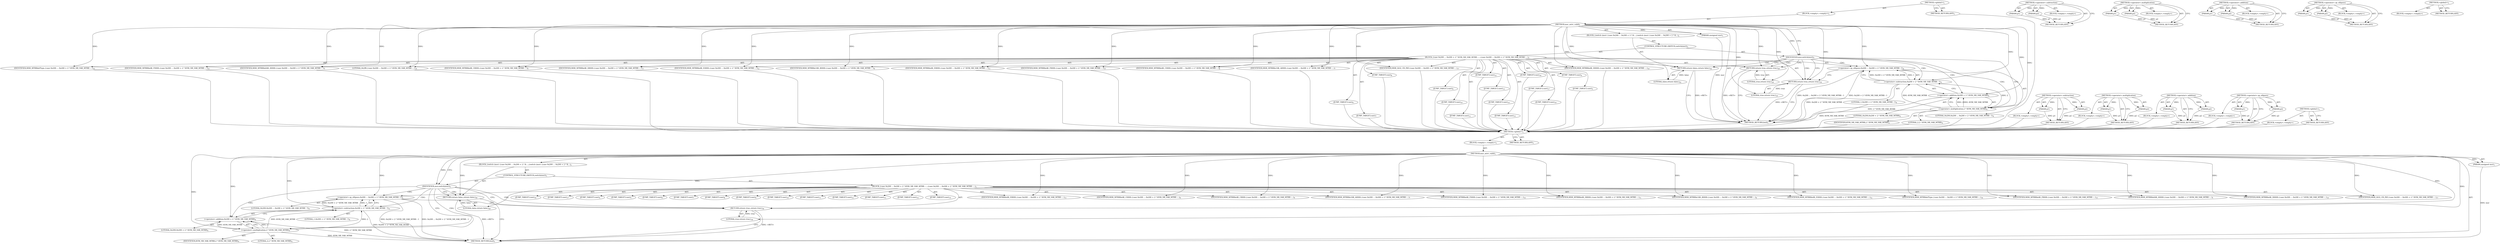 digraph "&lt;global&gt;" {
vulnerable_6 [label=<(METHOD,&lt;global&gt;)<SUB>1</SUB>>];
vulnerable_7 [label=<(BLOCK,&lt;empty&gt;,&lt;empty&gt;)<SUB>1</SUB>>];
vulnerable_8 [label=<(METHOD,msr_mtrr_valid)<SUB>1</SUB>>];
vulnerable_9 [label=<(PARAM,unsigned msr)<SUB>1</SUB>>];
vulnerable_10 [label=<(BLOCK,{
	switch (msr) {
	case 0x200 ... 0x200 + 2 * K...,{
	switch (msr) {
	case 0x200 ... 0x200 + 2 * K...)<SUB>2</SUB>>];
vulnerable_11 [label=<(CONTROL_STRUCTURE,SWITCH,switch(msr))<SUB>3</SUB>>];
vulnerable_12 [label=<(IDENTIFIER,msr,switch(msr))<SUB>3</SUB>>];
vulnerable_13 [label=<(BLOCK,{
	case 0x200 ... 0x200 + 2 * KVM_NR_VAR_MTRR -...,{
	case 0x200 ... 0x200 + 2 * KVM_NR_VAR_MTRR -...)<SUB>3</SUB>>];
vulnerable_14 [label=<(JUMP_TARGET,case)<SUB>4</SUB>>];
vulnerable_15 [label=<(&lt;operator&gt;.op_ellipses,0x200 ... 0x200 + 2 * KVM_NR_VAR_MTRR - 1)<SUB>4</SUB>>];
vulnerable_16 [label=<(LITERAL,0x200,0x200 ... 0x200 + 2 * KVM_NR_VAR_MTRR - 1)<SUB>4</SUB>>];
vulnerable_17 [label=<(&lt;operator&gt;.subtraction,0x200 + 2 * KVM_NR_VAR_MTRR - 1)<SUB>4</SUB>>];
vulnerable_18 [label=<(&lt;operator&gt;.addition,0x200 + 2 * KVM_NR_VAR_MTRR)<SUB>4</SUB>>];
vulnerable_19 [label=<(LITERAL,0x200,0x200 + 2 * KVM_NR_VAR_MTRR)<SUB>4</SUB>>];
vulnerable_20 [label=<(&lt;operator&gt;.multiplication,2 * KVM_NR_VAR_MTRR)<SUB>4</SUB>>];
vulnerable_21 [label=<(LITERAL,2,2 * KVM_NR_VAR_MTRR)<SUB>4</SUB>>];
vulnerable_22 [label=<(IDENTIFIER,KVM_NR_VAR_MTRR,2 * KVM_NR_VAR_MTRR)<SUB>4</SUB>>];
vulnerable_23 [label=<(LITERAL,1,0x200 + 2 * KVM_NR_VAR_MTRR - 1)<SUB>4</SUB>>];
vulnerable_24 [label=<(JUMP_TARGET,case)<SUB>5</SUB>>];
vulnerable_25 [label=<(IDENTIFIER,MSR_MTRRfix64K_00000,{
	case 0x200 ... 0x200 + 2 * KVM_NR_VAR_MTRR -...)<SUB>5</SUB>>];
vulnerable_26 [label=<(JUMP_TARGET,case)<SUB>6</SUB>>];
vulnerable_27 [label=<(IDENTIFIER,MSR_MTRRfix16K_80000,{
	case 0x200 ... 0x200 + 2 * KVM_NR_VAR_MTRR -...)<SUB>6</SUB>>];
vulnerable_28 [label=<(JUMP_TARGET,case)<SUB>7</SUB>>];
vulnerable_29 [label=<(IDENTIFIER,MSR_MTRRfix16K_A0000,{
	case 0x200 ... 0x200 + 2 * KVM_NR_VAR_MTRR -...)<SUB>7</SUB>>];
vulnerable_30 [label=<(JUMP_TARGET,case)<SUB>8</SUB>>];
vulnerable_31 [label=<(IDENTIFIER,MSR_MTRRfix4K_C0000,{
	case 0x200 ... 0x200 + 2 * KVM_NR_VAR_MTRR -...)<SUB>8</SUB>>];
vulnerable_32 [label=<(JUMP_TARGET,case)<SUB>9</SUB>>];
vulnerable_33 [label=<(IDENTIFIER,MSR_MTRRfix4K_C8000,{
	case 0x200 ... 0x200 + 2 * KVM_NR_VAR_MTRR -...)<SUB>9</SUB>>];
vulnerable_34 [label=<(JUMP_TARGET,case)<SUB>10</SUB>>];
vulnerable_35 [label=<(IDENTIFIER,MSR_MTRRfix4K_D0000,{
	case 0x200 ... 0x200 + 2 * KVM_NR_VAR_MTRR -...)<SUB>10</SUB>>];
vulnerable_36 [label=<(JUMP_TARGET,case)<SUB>11</SUB>>];
vulnerable_37 [label=<(IDENTIFIER,MSR_MTRRfix4K_D8000,{
	case 0x200 ... 0x200 + 2 * KVM_NR_VAR_MTRR -...)<SUB>11</SUB>>];
vulnerable_38 [label=<(JUMP_TARGET,case)<SUB>12</SUB>>];
vulnerable_39 [label=<(IDENTIFIER,MSR_MTRRfix4K_E0000,{
	case 0x200 ... 0x200 + 2 * KVM_NR_VAR_MTRR -...)<SUB>12</SUB>>];
vulnerable_40 [label=<(JUMP_TARGET,case)<SUB>13</SUB>>];
vulnerable_41 [label=<(IDENTIFIER,MSR_MTRRfix4K_E8000,{
	case 0x200 ... 0x200 + 2 * KVM_NR_VAR_MTRR -...)<SUB>13</SUB>>];
vulnerable_42 [label=<(JUMP_TARGET,case)<SUB>14</SUB>>];
vulnerable_43 [label=<(IDENTIFIER,MSR_MTRRfix4K_F0000,{
	case 0x200 ... 0x200 + 2 * KVM_NR_VAR_MTRR -...)<SUB>14</SUB>>];
vulnerable_44 [label=<(JUMP_TARGET,case)<SUB>15</SUB>>];
vulnerable_45 [label=<(IDENTIFIER,MSR_MTRRfix4K_F8000,{
	case 0x200 ... 0x200 + 2 * KVM_NR_VAR_MTRR -...)<SUB>15</SUB>>];
vulnerable_46 [label=<(JUMP_TARGET,case)<SUB>16</SUB>>];
vulnerable_47 [label=<(IDENTIFIER,MSR_MTRRdefType,{
	case 0x200 ... 0x200 + 2 * KVM_NR_VAR_MTRR -...)<SUB>16</SUB>>];
vulnerable_48 [label=<(JUMP_TARGET,case)<SUB>17</SUB>>];
vulnerable_49 [label=<(IDENTIFIER,MSR_IA32_CR_PAT,{
	case 0x200 ... 0x200 + 2 * KVM_NR_VAR_MTRR -...)<SUB>17</SUB>>];
vulnerable_50 [label=<(RETURN,return true;,return true;)<SUB>18</SUB>>];
vulnerable_51 [label=<(LITERAL,true,return true;)<SUB>18</SUB>>];
vulnerable_52 [label=<(JUMP_TARGET,case)<SUB>19</SUB>>];
vulnerable_53 [label=<(LITERAL,0x2f8,{
	case 0x200 ... 0x200 + 2 * KVM_NR_VAR_MTRR -...)<SUB>19</SUB>>];
vulnerable_54 [label=<(RETURN,return true;,return true;)<SUB>20</SUB>>];
vulnerable_55 [label=<(LITERAL,true,return true;)<SUB>20</SUB>>];
vulnerable_56 [label=<(RETURN,return false;,return false;)<SUB>22</SUB>>];
vulnerable_57 [label=<(LITERAL,false,return false;)<SUB>22</SUB>>];
vulnerable_58 [label=<(METHOD_RETURN,bool)<SUB>1</SUB>>];
vulnerable_60 [label=<(METHOD_RETURN,ANY)<SUB>1</SUB>>];
vulnerable_84 [label=<(METHOD,&lt;operator&gt;.subtraction)>];
vulnerable_85 [label=<(PARAM,p1)>];
vulnerable_86 [label=<(PARAM,p2)>];
vulnerable_87 [label=<(BLOCK,&lt;empty&gt;,&lt;empty&gt;)>];
vulnerable_88 [label=<(METHOD_RETURN,ANY)>];
vulnerable_94 [label=<(METHOD,&lt;operator&gt;.multiplication)>];
vulnerable_95 [label=<(PARAM,p1)>];
vulnerable_96 [label=<(PARAM,p2)>];
vulnerable_97 [label=<(BLOCK,&lt;empty&gt;,&lt;empty&gt;)>];
vulnerable_98 [label=<(METHOD_RETURN,ANY)>];
vulnerable_89 [label=<(METHOD,&lt;operator&gt;.addition)>];
vulnerable_90 [label=<(PARAM,p1)>];
vulnerable_91 [label=<(PARAM,p2)>];
vulnerable_92 [label=<(BLOCK,&lt;empty&gt;,&lt;empty&gt;)>];
vulnerable_93 [label=<(METHOD_RETURN,ANY)>];
vulnerable_79 [label=<(METHOD,&lt;operator&gt;.op_ellipses)>];
vulnerable_80 [label=<(PARAM,p1)>];
vulnerable_81 [label=<(PARAM,p2)>];
vulnerable_82 [label=<(BLOCK,&lt;empty&gt;,&lt;empty&gt;)>];
vulnerable_83 [label=<(METHOD_RETURN,ANY)>];
vulnerable_73 [label=<(METHOD,&lt;global&gt;)<SUB>1</SUB>>];
vulnerable_74 [label=<(BLOCK,&lt;empty&gt;,&lt;empty&gt;)>];
vulnerable_75 [label=<(METHOD_RETURN,ANY)>];
fixed_6 [label=<(METHOD,&lt;global&gt;)<SUB>1</SUB>>];
fixed_7 [label=<(BLOCK,&lt;empty&gt;,&lt;empty&gt;)<SUB>1</SUB>>];
fixed_8 [label=<(METHOD,msr_mtrr_valid)<SUB>1</SUB>>];
fixed_9 [label=<(PARAM,unsigned msr)<SUB>1</SUB>>];
fixed_10 [label=<(BLOCK,{
	switch (msr) {
	case 0x200 ... 0x200 + 2 * K...,{
	switch (msr) {
	case 0x200 ... 0x200 + 2 * K...)<SUB>2</SUB>>];
fixed_11 [label=<(CONTROL_STRUCTURE,SWITCH,switch(msr))<SUB>3</SUB>>];
fixed_12 [label=<(IDENTIFIER,msr,switch(msr))<SUB>3</SUB>>];
fixed_13 [label=<(BLOCK,{
	case 0x200 ... 0x200 + 2 * KVM_NR_VAR_MTRR -...,{
	case 0x200 ... 0x200 + 2 * KVM_NR_VAR_MTRR -...)<SUB>3</SUB>>];
fixed_14 [label=<(JUMP_TARGET,case)<SUB>4</SUB>>];
fixed_15 [label=<(&lt;operator&gt;.op_ellipses,0x200 ... 0x200 + 2 * KVM_NR_VAR_MTRR - 1)<SUB>4</SUB>>];
fixed_16 [label=<(LITERAL,0x200,0x200 ... 0x200 + 2 * KVM_NR_VAR_MTRR - 1)<SUB>4</SUB>>];
fixed_17 [label=<(&lt;operator&gt;.subtraction,0x200 + 2 * KVM_NR_VAR_MTRR - 1)<SUB>4</SUB>>];
fixed_18 [label=<(&lt;operator&gt;.addition,0x200 + 2 * KVM_NR_VAR_MTRR)<SUB>4</SUB>>];
fixed_19 [label=<(LITERAL,0x200,0x200 + 2 * KVM_NR_VAR_MTRR)<SUB>4</SUB>>];
fixed_20 [label=<(&lt;operator&gt;.multiplication,2 * KVM_NR_VAR_MTRR)<SUB>4</SUB>>];
fixed_21 [label=<(LITERAL,2,2 * KVM_NR_VAR_MTRR)<SUB>4</SUB>>];
fixed_22 [label=<(IDENTIFIER,KVM_NR_VAR_MTRR,2 * KVM_NR_VAR_MTRR)<SUB>4</SUB>>];
fixed_23 [label=<(LITERAL,1,0x200 + 2 * KVM_NR_VAR_MTRR - 1)<SUB>4</SUB>>];
fixed_24 [label=<(JUMP_TARGET,case)<SUB>5</SUB>>];
fixed_25 [label=<(IDENTIFIER,MSR_MTRRfix64K_00000,{
	case 0x200 ... 0x200 + 2 * KVM_NR_VAR_MTRR -...)<SUB>5</SUB>>];
fixed_26 [label=<(JUMP_TARGET,case)<SUB>6</SUB>>];
fixed_27 [label=<(IDENTIFIER,MSR_MTRRfix16K_80000,{
	case 0x200 ... 0x200 + 2 * KVM_NR_VAR_MTRR -...)<SUB>6</SUB>>];
fixed_28 [label=<(JUMP_TARGET,case)<SUB>7</SUB>>];
fixed_29 [label=<(IDENTIFIER,MSR_MTRRfix16K_A0000,{
	case 0x200 ... 0x200 + 2 * KVM_NR_VAR_MTRR -...)<SUB>7</SUB>>];
fixed_30 [label=<(JUMP_TARGET,case)<SUB>8</SUB>>];
fixed_31 [label=<(IDENTIFIER,MSR_MTRRfix4K_C0000,{
	case 0x200 ... 0x200 + 2 * KVM_NR_VAR_MTRR -...)<SUB>8</SUB>>];
fixed_32 [label=<(JUMP_TARGET,case)<SUB>9</SUB>>];
fixed_33 [label=<(IDENTIFIER,MSR_MTRRfix4K_C8000,{
	case 0x200 ... 0x200 + 2 * KVM_NR_VAR_MTRR -...)<SUB>9</SUB>>];
fixed_34 [label=<(JUMP_TARGET,case)<SUB>10</SUB>>];
fixed_35 [label=<(IDENTIFIER,MSR_MTRRfix4K_D0000,{
	case 0x200 ... 0x200 + 2 * KVM_NR_VAR_MTRR -...)<SUB>10</SUB>>];
fixed_36 [label=<(JUMP_TARGET,case)<SUB>11</SUB>>];
fixed_37 [label=<(IDENTIFIER,MSR_MTRRfix4K_D8000,{
	case 0x200 ... 0x200 + 2 * KVM_NR_VAR_MTRR -...)<SUB>11</SUB>>];
fixed_38 [label=<(JUMP_TARGET,case)<SUB>12</SUB>>];
fixed_39 [label=<(IDENTIFIER,MSR_MTRRfix4K_E0000,{
	case 0x200 ... 0x200 + 2 * KVM_NR_VAR_MTRR -...)<SUB>12</SUB>>];
fixed_40 [label=<(JUMP_TARGET,case)<SUB>13</SUB>>];
fixed_41 [label=<(IDENTIFIER,MSR_MTRRfix4K_E8000,{
	case 0x200 ... 0x200 + 2 * KVM_NR_VAR_MTRR -...)<SUB>13</SUB>>];
fixed_42 [label=<(JUMP_TARGET,case)<SUB>14</SUB>>];
fixed_43 [label=<(IDENTIFIER,MSR_MTRRfix4K_F0000,{
	case 0x200 ... 0x200 + 2 * KVM_NR_VAR_MTRR -...)<SUB>14</SUB>>];
fixed_44 [label=<(JUMP_TARGET,case)<SUB>15</SUB>>];
fixed_45 [label=<(IDENTIFIER,MSR_MTRRfix4K_F8000,{
	case 0x200 ... 0x200 + 2 * KVM_NR_VAR_MTRR -...)<SUB>15</SUB>>];
fixed_46 [label=<(JUMP_TARGET,case)<SUB>16</SUB>>];
fixed_47 [label=<(IDENTIFIER,MSR_MTRRdefType,{
	case 0x200 ... 0x200 + 2 * KVM_NR_VAR_MTRR -...)<SUB>16</SUB>>];
fixed_48 [label=<(JUMP_TARGET,case)<SUB>17</SUB>>];
fixed_49 [label=<(IDENTIFIER,MSR_IA32_CR_PAT,{
	case 0x200 ... 0x200 + 2 * KVM_NR_VAR_MTRR -...)<SUB>17</SUB>>];
fixed_50 [label=<(RETURN,return true;,return true;)<SUB>18</SUB>>];
fixed_51 [label=<(LITERAL,true,return true;)<SUB>18</SUB>>];
fixed_52 [label=<(RETURN,return false;,return false;)<SUB>20</SUB>>];
fixed_53 [label=<(LITERAL,false,return false;)<SUB>20</SUB>>];
fixed_54 [label=<(METHOD_RETURN,bool)<SUB>1</SUB>>];
fixed_56 [label=<(METHOD_RETURN,ANY)<SUB>1</SUB>>];
fixed_80 [label=<(METHOD,&lt;operator&gt;.subtraction)>];
fixed_81 [label=<(PARAM,p1)>];
fixed_82 [label=<(PARAM,p2)>];
fixed_83 [label=<(BLOCK,&lt;empty&gt;,&lt;empty&gt;)>];
fixed_84 [label=<(METHOD_RETURN,ANY)>];
fixed_90 [label=<(METHOD,&lt;operator&gt;.multiplication)>];
fixed_91 [label=<(PARAM,p1)>];
fixed_92 [label=<(PARAM,p2)>];
fixed_93 [label=<(BLOCK,&lt;empty&gt;,&lt;empty&gt;)>];
fixed_94 [label=<(METHOD_RETURN,ANY)>];
fixed_85 [label=<(METHOD,&lt;operator&gt;.addition)>];
fixed_86 [label=<(PARAM,p1)>];
fixed_87 [label=<(PARAM,p2)>];
fixed_88 [label=<(BLOCK,&lt;empty&gt;,&lt;empty&gt;)>];
fixed_89 [label=<(METHOD_RETURN,ANY)>];
fixed_75 [label=<(METHOD,&lt;operator&gt;.op_ellipses)>];
fixed_76 [label=<(PARAM,p1)>];
fixed_77 [label=<(PARAM,p2)>];
fixed_78 [label=<(BLOCK,&lt;empty&gt;,&lt;empty&gt;)>];
fixed_79 [label=<(METHOD_RETURN,ANY)>];
fixed_69 [label=<(METHOD,&lt;global&gt;)<SUB>1</SUB>>];
fixed_70 [label=<(BLOCK,&lt;empty&gt;,&lt;empty&gt;)>];
fixed_71 [label=<(METHOD_RETURN,ANY)>];
vulnerable_6 -> vulnerable_7  [key=0, label="AST: "];
vulnerable_6 -> vulnerable_60  [key=0, label="AST: "];
vulnerable_6 -> vulnerable_60  [key=1, label="CFG: "];
vulnerable_7 -> vulnerable_8  [key=0, label="AST: "];
vulnerable_8 -> vulnerable_9  [key=0, label="AST: "];
vulnerable_8 -> vulnerable_9  [key=1, label="DDG: "];
vulnerable_8 -> vulnerable_10  [key=0, label="AST: "];
vulnerable_8 -> vulnerable_58  [key=0, label="AST: "];
vulnerable_8 -> vulnerable_12  [key=0, label="CFG: "];
vulnerable_8 -> vulnerable_12  [key=1, label="DDG: "];
vulnerable_8 -> vulnerable_56  [key=0, label="DDG: "];
vulnerable_8 -> vulnerable_57  [key=0, label="DDG: "];
vulnerable_8 -> vulnerable_25  [key=0, label="DDG: "];
vulnerable_8 -> vulnerable_27  [key=0, label="DDG: "];
vulnerable_8 -> vulnerable_29  [key=0, label="DDG: "];
vulnerable_8 -> vulnerable_31  [key=0, label="DDG: "];
vulnerable_8 -> vulnerable_33  [key=0, label="DDG: "];
vulnerable_8 -> vulnerable_35  [key=0, label="DDG: "];
vulnerable_8 -> vulnerable_37  [key=0, label="DDG: "];
vulnerable_8 -> vulnerable_39  [key=0, label="DDG: "];
vulnerable_8 -> vulnerable_41  [key=0, label="DDG: "];
vulnerable_8 -> vulnerable_43  [key=0, label="DDG: "];
vulnerable_8 -> vulnerable_45  [key=0, label="DDG: "];
vulnerable_8 -> vulnerable_47  [key=0, label="DDG: "];
vulnerable_8 -> vulnerable_49  [key=0, label="DDG: "];
vulnerable_8 -> vulnerable_50  [key=0, label="DDG: "];
vulnerable_8 -> vulnerable_53  [key=0, label="DDG: "];
vulnerable_8 -> vulnerable_54  [key=0, label="DDG: "];
vulnerable_8 -> vulnerable_15  [key=0, label="DDG: "];
vulnerable_8 -> vulnerable_51  [key=0, label="DDG: "];
vulnerable_8 -> vulnerable_55  [key=0, label="DDG: "];
vulnerable_8 -> vulnerable_17  [key=0, label="DDG: "];
vulnerable_8 -> vulnerable_18  [key=0, label="DDG: "];
vulnerable_8 -> vulnerable_20  [key=0, label="DDG: "];
vulnerable_9 -> vulnerable_58  [key=0, label="DDG: msr"];
vulnerable_10 -> vulnerable_11  [key=0, label="AST: "];
vulnerable_10 -> vulnerable_56  [key=0, label="AST: "];
vulnerable_11 -> vulnerable_12  [key=0, label="AST: "];
vulnerable_11 -> vulnerable_13  [key=0, label="AST: "];
vulnerable_12 -> vulnerable_20  [key=0, label="CFG: "];
vulnerable_12 -> vulnerable_20  [key=1, label="CDG: "];
vulnerable_12 -> vulnerable_50  [key=0, label="CFG: "];
vulnerable_12 -> vulnerable_50  [key=1, label="CDG: "];
vulnerable_12 -> vulnerable_54  [key=0, label="CFG: "];
vulnerable_12 -> vulnerable_54  [key=1, label="CDG: "];
vulnerable_12 -> vulnerable_56  [key=0, label="CFG: "];
vulnerable_12 -> vulnerable_56  [key=1, label="CDG: "];
vulnerable_12 -> vulnerable_17  [key=0, label="CDG: "];
vulnerable_12 -> vulnerable_15  [key=0, label="CDG: "];
vulnerable_12 -> vulnerable_18  [key=0, label="CDG: "];
vulnerable_13 -> vulnerable_14  [key=0, label="AST: "];
vulnerable_13 -> vulnerable_15  [key=0, label="AST: "];
vulnerable_13 -> vulnerable_24  [key=0, label="AST: "];
vulnerable_13 -> vulnerable_25  [key=0, label="AST: "];
vulnerable_13 -> vulnerable_26  [key=0, label="AST: "];
vulnerable_13 -> vulnerable_27  [key=0, label="AST: "];
vulnerable_13 -> vulnerable_28  [key=0, label="AST: "];
vulnerable_13 -> vulnerable_29  [key=0, label="AST: "];
vulnerable_13 -> vulnerable_30  [key=0, label="AST: "];
vulnerable_13 -> vulnerable_31  [key=0, label="AST: "];
vulnerable_13 -> vulnerable_32  [key=0, label="AST: "];
vulnerable_13 -> vulnerable_33  [key=0, label="AST: "];
vulnerable_13 -> vulnerable_34  [key=0, label="AST: "];
vulnerable_13 -> vulnerable_35  [key=0, label="AST: "];
vulnerable_13 -> vulnerable_36  [key=0, label="AST: "];
vulnerable_13 -> vulnerable_37  [key=0, label="AST: "];
vulnerable_13 -> vulnerable_38  [key=0, label="AST: "];
vulnerable_13 -> vulnerable_39  [key=0, label="AST: "];
vulnerable_13 -> vulnerable_40  [key=0, label="AST: "];
vulnerable_13 -> vulnerable_41  [key=0, label="AST: "];
vulnerable_13 -> vulnerable_42  [key=0, label="AST: "];
vulnerable_13 -> vulnerable_43  [key=0, label="AST: "];
vulnerable_13 -> vulnerable_44  [key=0, label="AST: "];
vulnerable_13 -> vulnerable_45  [key=0, label="AST: "];
vulnerable_13 -> vulnerable_46  [key=0, label="AST: "];
vulnerable_13 -> vulnerable_47  [key=0, label="AST: "];
vulnerable_13 -> vulnerable_48  [key=0, label="AST: "];
vulnerable_13 -> vulnerable_49  [key=0, label="AST: "];
vulnerable_13 -> vulnerable_50  [key=0, label="AST: "];
vulnerable_13 -> vulnerable_52  [key=0, label="AST: "];
vulnerable_13 -> vulnerable_53  [key=0, label="AST: "];
vulnerable_13 -> vulnerable_54  [key=0, label="AST: "];
vulnerable_14 -> fixed_6  [key=0];
vulnerable_15 -> vulnerable_16  [key=0, label="AST: "];
vulnerable_15 -> vulnerable_17  [key=0, label="AST: "];
vulnerable_15 -> vulnerable_50  [key=0, label="CFG: "];
vulnerable_15 -> vulnerable_58  [key=0, label="DDG: 0x200 + 2 * KVM_NR_VAR_MTRR - 1"];
vulnerable_15 -> vulnerable_58  [key=1, label="DDG: 0x200 ... 0x200 + 2 * KVM_NR_VAR_MTRR - 1"];
vulnerable_16 -> fixed_6  [key=0];
vulnerable_17 -> vulnerable_18  [key=0, label="AST: "];
vulnerable_17 -> vulnerable_23  [key=0, label="AST: "];
vulnerable_17 -> vulnerable_15  [key=0, label="CFG: "];
vulnerable_17 -> vulnerable_15  [key=1, label="DDG: 0x200 + 2 * KVM_NR_VAR_MTRR"];
vulnerable_17 -> vulnerable_15  [key=2, label="DDG: 1"];
vulnerable_17 -> vulnerable_58  [key=0, label="DDG: 0x200 + 2 * KVM_NR_VAR_MTRR"];
vulnerable_18 -> vulnerable_19  [key=0, label="AST: "];
vulnerable_18 -> vulnerable_20  [key=0, label="AST: "];
vulnerable_18 -> vulnerable_17  [key=0, label="CFG: "];
vulnerable_18 -> vulnerable_58  [key=0, label="DDG: 2 * KVM_NR_VAR_MTRR"];
vulnerable_19 -> fixed_6  [key=0];
vulnerable_20 -> vulnerable_21  [key=0, label="AST: "];
vulnerable_20 -> vulnerable_22  [key=0, label="AST: "];
vulnerable_20 -> vulnerable_18  [key=0, label="CFG: "];
vulnerable_20 -> vulnerable_18  [key=1, label="DDG: 2"];
vulnerable_20 -> vulnerable_18  [key=2, label="DDG: KVM_NR_VAR_MTRR"];
vulnerable_20 -> vulnerable_58  [key=0, label="DDG: KVM_NR_VAR_MTRR"];
vulnerable_20 -> vulnerable_17  [key=0, label="DDG: 2"];
vulnerable_20 -> vulnerable_17  [key=1, label="DDG: KVM_NR_VAR_MTRR"];
vulnerable_21 -> fixed_6  [key=0];
vulnerable_22 -> fixed_6  [key=0];
vulnerable_23 -> fixed_6  [key=0];
vulnerable_24 -> fixed_6  [key=0];
vulnerable_25 -> fixed_6  [key=0];
vulnerable_26 -> fixed_6  [key=0];
vulnerable_27 -> fixed_6  [key=0];
vulnerable_28 -> fixed_6  [key=0];
vulnerable_29 -> fixed_6  [key=0];
vulnerable_30 -> fixed_6  [key=0];
vulnerable_31 -> fixed_6  [key=0];
vulnerable_32 -> fixed_6  [key=0];
vulnerable_33 -> fixed_6  [key=0];
vulnerable_34 -> fixed_6  [key=0];
vulnerable_35 -> fixed_6  [key=0];
vulnerable_36 -> fixed_6  [key=0];
vulnerable_37 -> fixed_6  [key=0];
vulnerable_38 -> fixed_6  [key=0];
vulnerable_39 -> fixed_6  [key=0];
vulnerable_40 -> fixed_6  [key=0];
vulnerable_41 -> fixed_6  [key=0];
vulnerable_42 -> fixed_6  [key=0];
vulnerable_43 -> fixed_6  [key=0];
vulnerable_44 -> fixed_6  [key=0];
vulnerable_45 -> fixed_6  [key=0];
vulnerable_46 -> fixed_6  [key=0];
vulnerable_47 -> fixed_6  [key=0];
vulnerable_48 -> fixed_6  [key=0];
vulnerable_49 -> fixed_6  [key=0];
vulnerable_50 -> vulnerable_51  [key=0, label="AST: "];
vulnerable_50 -> vulnerable_58  [key=0, label="CFG: "];
vulnerable_50 -> vulnerable_58  [key=1, label="DDG: &lt;RET&gt;"];
vulnerable_51 -> vulnerable_50  [key=0, label="DDG: true"];
vulnerable_52 -> fixed_6  [key=0];
vulnerable_53 -> fixed_6  [key=0];
vulnerable_54 -> vulnerable_55  [key=0, label="AST: "];
vulnerable_54 -> vulnerable_58  [key=0, label="CFG: "];
vulnerable_54 -> vulnerable_58  [key=1, label="DDG: &lt;RET&gt;"];
vulnerable_55 -> vulnerable_54  [key=0, label="DDG: true"];
vulnerable_56 -> vulnerable_57  [key=0, label="AST: "];
vulnerable_56 -> vulnerable_58  [key=0, label="CFG: "];
vulnerable_56 -> vulnerable_58  [key=1, label="DDG: &lt;RET&gt;"];
vulnerable_57 -> vulnerable_56  [key=0, label="DDG: false"];
vulnerable_58 -> fixed_6  [key=0];
vulnerable_60 -> fixed_6  [key=0];
vulnerable_84 -> vulnerable_85  [key=0, label="AST: "];
vulnerable_84 -> vulnerable_85  [key=1, label="DDG: "];
vulnerable_84 -> vulnerable_87  [key=0, label="AST: "];
vulnerable_84 -> vulnerable_86  [key=0, label="AST: "];
vulnerable_84 -> vulnerable_86  [key=1, label="DDG: "];
vulnerable_84 -> vulnerable_88  [key=0, label="AST: "];
vulnerable_84 -> vulnerable_88  [key=1, label="CFG: "];
vulnerable_85 -> vulnerable_88  [key=0, label="DDG: p1"];
vulnerable_86 -> vulnerable_88  [key=0, label="DDG: p2"];
vulnerable_87 -> fixed_6  [key=0];
vulnerable_88 -> fixed_6  [key=0];
vulnerable_94 -> vulnerable_95  [key=0, label="AST: "];
vulnerable_94 -> vulnerable_95  [key=1, label="DDG: "];
vulnerable_94 -> vulnerable_97  [key=0, label="AST: "];
vulnerable_94 -> vulnerable_96  [key=0, label="AST: "];
vulnerable_94 -> vulnerable_96  [key=1, label="DDG: "];
vulnerable_94 -> vulnerable_98  [key=0, label="AST: "];
vulnerable_94 -> vulnerable_98  [key=1, label="CFG: "];
vulnerable_95 -> vulnerable_98  [key=0, label="DDG: p1"];
vulnerable_96 -> vulnerable_98  [key=0, label="DDG: p2"];
vulnerable_97 -> fixed_6  [key=0];
vulnerable_98 -> fixed_6  [key=0];
vulnerable_89 -> vulnerable_90  [key=0, label="AST: "];
vulnerable_89 -> vulnerable_90  [key=1, label="DDG: "];
vulnerable_89 -> vulnerable_92  [key=0, label="AST: "];
vulnerable_89 -> vulnerable_91  [key=0, label="AST: "];
vulnerable_89 -> vulnerable_91  [key=1, label="DDG: "];
vulnerable_89 -> vulnerable_93  [key=0, label="AST: "];
vulnerable_89 -> vulnerable_93  [key=1, label="CFG: "];
vulnerable_90 -> vulnerable_93  [key=0, label="DDG: p1"];
vulnerable_91 -> vulnerable_93  [key=0, label="DDG: p2"];
vulnerable_92 -> fixed_6  [key=0];
vulnerable_93 -> fixed_6  [key=0];
vulnerable_79 -> vulnerable_80  [key=0, label="AST: "];
vulnerable_79 -> vulnerable_80  [key=1, label="DDG: "];
vulnerable_79 -> vulnerable_82  [key=0, label="AST: "];
vulnerable_79 -> vulnerable_81  [key=0, label="AST: "];
vulnerable_79 -> vulnerable_81  [key=1, label="DDG: "];
vulnerable_79 -> vulnerable_83  [key=0, label="AST: "];
vulnerable_79 -> vulnerable_83  [key=1, label="CFG: "];
vulnerable_80 -> vulnerable_83  [key=0, label="DDG: p1"];
vulnerable_81 -> vulnerable_83  [key=0, label="DDG: p2"];
vulnerable_82 -> fixed_6  [key=0];
vulnerable_83 -> fixed_6  [key=0];
vulnerable_73 -> vulnerable_74  [key=0, label="AST: "];
vulnerable_73 -> vulnerable_75  [key=0, label="AST: "];
vulnerable_73 -> vulnerable_75  [key=1, label="CFG: "];
vulnerable_74 -> fixed_6  [key=0];
vulnerable_75 -> fixed_6  [key=0];
fixed_6 -> fixed_7  [key=0, label="AST: "];
fixed_6 -> fixed_56  [key=0, label="AST: "];
fixed_6 -> fixed_56  [key=1, label="CFG: "];
fixed_7 -> fixed_8  [key=0, label="AST: "];
fixed_8 -> fixed_9  [key=0, label="AST: "];
fixed_8 -> fixed_9  [key=1, label="DDG: "];
fixed_8 -> fixed_10  [key=0, label="AST: "];
fixed_8 -> fixed_54  [key=0, label="AST: "];
fixed_8 -> fixed_12  [key=0, label="CFG: "];
fixed_8 -> fixed_12  [key=1, label="DDG: "];
fixed_8 -> fixed_52  [key=0, label="DDG: "];
fixed_8 -> fixed_53  [key=0, label="DDG: "];
fixed_8 -> fixed_25  [key=0, label="DDG: "];
fixed_8 -> fixed_27  [key=0, label="DDG: "];
fixed_8 -> fixed_29  [key=0, label="DDG: "];
fixed_8 -> fixed_31  [key=0, label="DDG: "];
fixed_8 -> fixed_33  [key=0, label="DDG: "];
fixed_8 -> fixed_35  [key=0, label="DDG: "];
fixed_8 -> fixed_37  [key=0, label="DDG: "];
fixed_8 -> fixed_39  [key=0, label="DDG: "];
fixed_8 -> fixed_41  [key=0, label="DDG: "];
fixed_8 -> fixed_43  [key=0, label="DDG: "];
fixed_8 -> fixed_45  [key=0, label="DDG: "];
fixed_8 -> fixed_47  [key=0, label="DDG: "];
fixed_8 -> fixed_49  [key=0, label="DDG: "];
fixed_8 -> fixed_50  [key=0, label="DDG: "];
fixed_8 -> fixed_15  [key=0, label="DDG: "];
fixed_8 -> fixed_51  [key=0, label="DDG: "];
fixed_8 -> fixed_17  [key=0, label="DDG: "];
fixed_8 -> fixed_18  [key=0, label="DDG: "];
fixed_8 -> fixed_20  [key=0, label="DDG: "];
fixed_9 -> fixed_54  [key=0, label="DDG: msr"];
fixed_10 -> fixed_11  [key=0, label="AST: "];
fixed_10 -> fixed_52  [key=0, label="AST: "];
fixed_11 -> fixed_12  [key=0, label="AST: "];
fixed_11 -> fixed_13  [key=0, label="AST: "];
fixed_12 -> fixed_20  [key=0, label="CFG: "];
fixed_12 -> fixed_20  [key=1, label="CDG: "];
fixed_12 -> fixed_50  [key=0, label="CFG: "];
fixed_12 -> fixed_50  [key=1, label="CDG: "];
fixed_12 -> fixed_52  [key=0, label="CFG: "];
fixed_12 -> fixed_52  [key=1, label="CDG: "];
fixed_12 -> fixed_17  [key=0, label="CDG: "];
fixed_12 -> fixed_15  [key=0, label="CDG: "];
fixed_12 -> fixed_18  [key=0, label="CDG: "];
fixed_13 -> fixed_14  [key=0, label="AST: "];
fixed_13 -> fixed_15  [key=0, label="AST: "];
fixed_13 -> fixed_24  [key=0, label="AST: "];
fixed_13 -> fixed_25  [key=0, label="AST: "];
fixed_13 -> fixed_26  [key=0, label="AST: "];
fixed_13 -> fixed_27  [key=0, label="AST: "];
fixed_13 -> fixed_28  [key=0, label="AST: "];
fixed_13 -> fixed_29  [key=0, label="AST: "];
fixed_13 -> fixed_30  [key=0, label="AST: "];
fixed_13 -> fixed_31  [key=0, label="AST: "];
fixed_13 -> fixed_32  [key=0, label="AST: "];
fixed_13 -> fixed_33  [key=0, label="AST: "];
fixed_13 -> fixed_34  [key=0, label="AST: "];
fixed_13 -> fixed_35  [key=0, label="AST: "];
fixed_13 -> fixed_36  [key=0, label="AST: "];
fixed_13 -> fixed_37  [key=0, label="AST: "];
fixed_13 -> fixed_38  [key=0, label="AST: "];
fixed_13 -> fixed_39  [key=0, label="AST: "];
fixed_13 -> fixed_40  [key=0, label="AST: "];
fixed_13 -> fixed_41  [key=0, label="AST: "];
fixed_13 -> fixed_42  [key=0, label="AST: "];
fixed_13 -> fixed_43  [key=0, label="AST: "];
fixed_13 -> fixed_44  [key=0, label="AST: "];
fixed_13 -> fixed_45  [key=0, label="AST: "];
fixed_13 -> fixed_46  [key=0, label="AST: "];
fixed_13 -> fixed_47  [key=0, label="AST: "];
fixed_13 -> fixed_48  [key=0, label="AST: "];
fixed_13 -> fixed_49  [key=0, label="AST: "];
fixed_13 -> fixed_50  [key=0, label="AST: "];
fixed_15 -> fixed_16  [key=0, label="AST: "];
fixed_15 -> fixed_17  [key=0, label="AST: "];
fixed_15 -> fixed_50  [key=0, label="CFG: "];
fixed_15 -> fixed_54  [key=0, label="DDG: 0x200 + 2 * KVM_NR_VAR_MTRR - 1"];
fixed_15 -> fixed_54  [key=1, label="DDG: 0x200 ... 0x200 + 2 * KVM_NR_VAR_MTRR - 1"];
fixed_17 -> fixed_18  [key=0, label="AST: "];
fixed_17 -> fixed_23  [key=0, label="AST: "];
fixed_17 -> fixed_15  [key=0, label="CFG: "];
fixed_17 -> fixed_15  [key=1, label="DDG: 0x200 + 2 * KVM_NR_VAR_MTRR"];
fixed_17 -> fixed_15  [key=2, label="DDG: 1"];
fixed_17 -> fixed_54  [key=0, label="DDG: 0x200 + 2 * KVM_NR_VAR_MTRR"];
fixed_18 -> fixed_19  [key=0, label="AST: "];
fixed_18 -> fixed_20  [key=0, label="AST: "];
fixed_18 -> fixed_17  [key=0, label="CFG: "];
fixed_18 -> fixed_54  [key=0, label="DDG: 2 * KVM_NR_VAR_MTRR"];
fixed_20 -> fixed_21  [key=0, label="AST: "];
fixed_20 -> fixed_22  [key=0, label="AST: "];
fixed_20 -> fixed_18  [key=0, label="CFG: "];
fixed_20 -> fixed_18  [key=1, label="DDG: 2"];
fixed_20 -> fixed_18  [key=2, label="DDG: KVM_NR_VAR_MTRR"];
fixed_20 -> fixed_54  [key=0, label="DDG: KVM_NR_VAR_MTRR"];
fixed_20 -> fixed_17  [key=0, label="DDG: 2"];
fixed_20 -> fixed_17  [key=1, label="DDG: KVM_NR_VAR_MTRR"];
fixed_50 -> fixed_51  [key=0, label="AST: "];
fixed_50 -> fixed_54  [key=0, label="CFG: "];
fixed_50 -> fixed_54  [key=1, label="DDG: &lt;RET&gt;"];
fixed_51 -> fixed_50  [key=0, label="DDG: true"];
fixed_52 -> fixed_53  [key=0, label="AST: "];
fixed_52 -> fixed_54  [key=0, label="CFG: "];
fixed_52 -> fixed_54  [key=1, label="DDG: &lt;RET&gt;"];
fixed_53 -> fixed_52  [key=0, label="DDG: false"];
fixed_80 -> fixed_81  [key=0, label="AST: "];
fixed_80 -> fixed_81  [key=1, label="DDG: "];
fixed_80 -> fixed_83  [key=0, label="AST: "];
fixed_80 -> fixed_82  [key=0, label="AST: "];
fixed_80 -> fixed_82  [key=1, label="DDG: "];
fixed_80 -> fixed_84  [key=0, label="AST: "];
fixed_80 -> fixed_84  [key=1, label="CFG: "];
fixed_81 -> fixed_84  [key=0, label="DDG: p1"];
fixed_82 -> fixed_84  [key=0, label="DDG: p2"];
fixed_90 -> fixed_91  [key=0, label="AST: "];
fixed_90 -> fixed_91  [key=1, label="DDG: "];
fixed_90 -> fixed_93  [key=0, label="AST: "];
fixed_90 -> fixed_92  [key=0, label="AST: "];
fixed_90 -> fixed_92  [key=1, label="DDG: "];
fixed_90 -> fixed_94  [key=0, label="AST: "];
fixed_90 -> fixed_94  [key=1, label="CFG: "];
fixed_91 -> fixed_94  [key=0, label="DDG: p1"];
fixed_92 -> fixed_94  [key=0, label="DDG: p2"];
fixed_85 -> fixed_86  [key=0, label="AST: "];
fixed_85 -> fixed_86  [key=1, label="DDG: "];
fixed_85 -> fixed_88  [key=0, label="AST: "];
fixed_85 -> fixed_87  [key=0, label="AST: "];
fixed_85 -> fixed_87  [key=1, label="DDG: "];
fixed_85 -> fixed_89  [key=0, label="AST: "];
fixed_85 -> fixed_89  [key=1, label="CFG: "];
fixed_86 -> fixed_89  [key=0, label="DDG: p1"];
fixed_87 -> fixed_89  [key=0, label="DDG: p2"];
fixed_75 -> fixed_76  [key=0, label="AST: "];
fixed_75 -> fixed_76  [key=1, label="DDG: "];
fixed_75 -> fixed_78  [key=0, label="AST: "];
fixed_75 -> fixed_77  [key=0, label="AST: "];
fixed_75 -> fixed_77  [key=1, label="DDG: "];
fixed_75 -> fixed_79  [key=0, label="AST: "];
fixed_75 -> fixed_79  [key=1, label="CFG: "];
fixed_76 -> fixed_79  [key=0, label="DDG: p1"];
fixed_77 -> fixed_79  [key=0, label="DDG: p2"];
fixed_69 -> fixed_70  [key=0, label="AST: "];
fixed_69 -> fixed_71  [key=0, label="AST: "];
fixed_69 -> fixed_71  [key=1, label="CFG: "];
}
